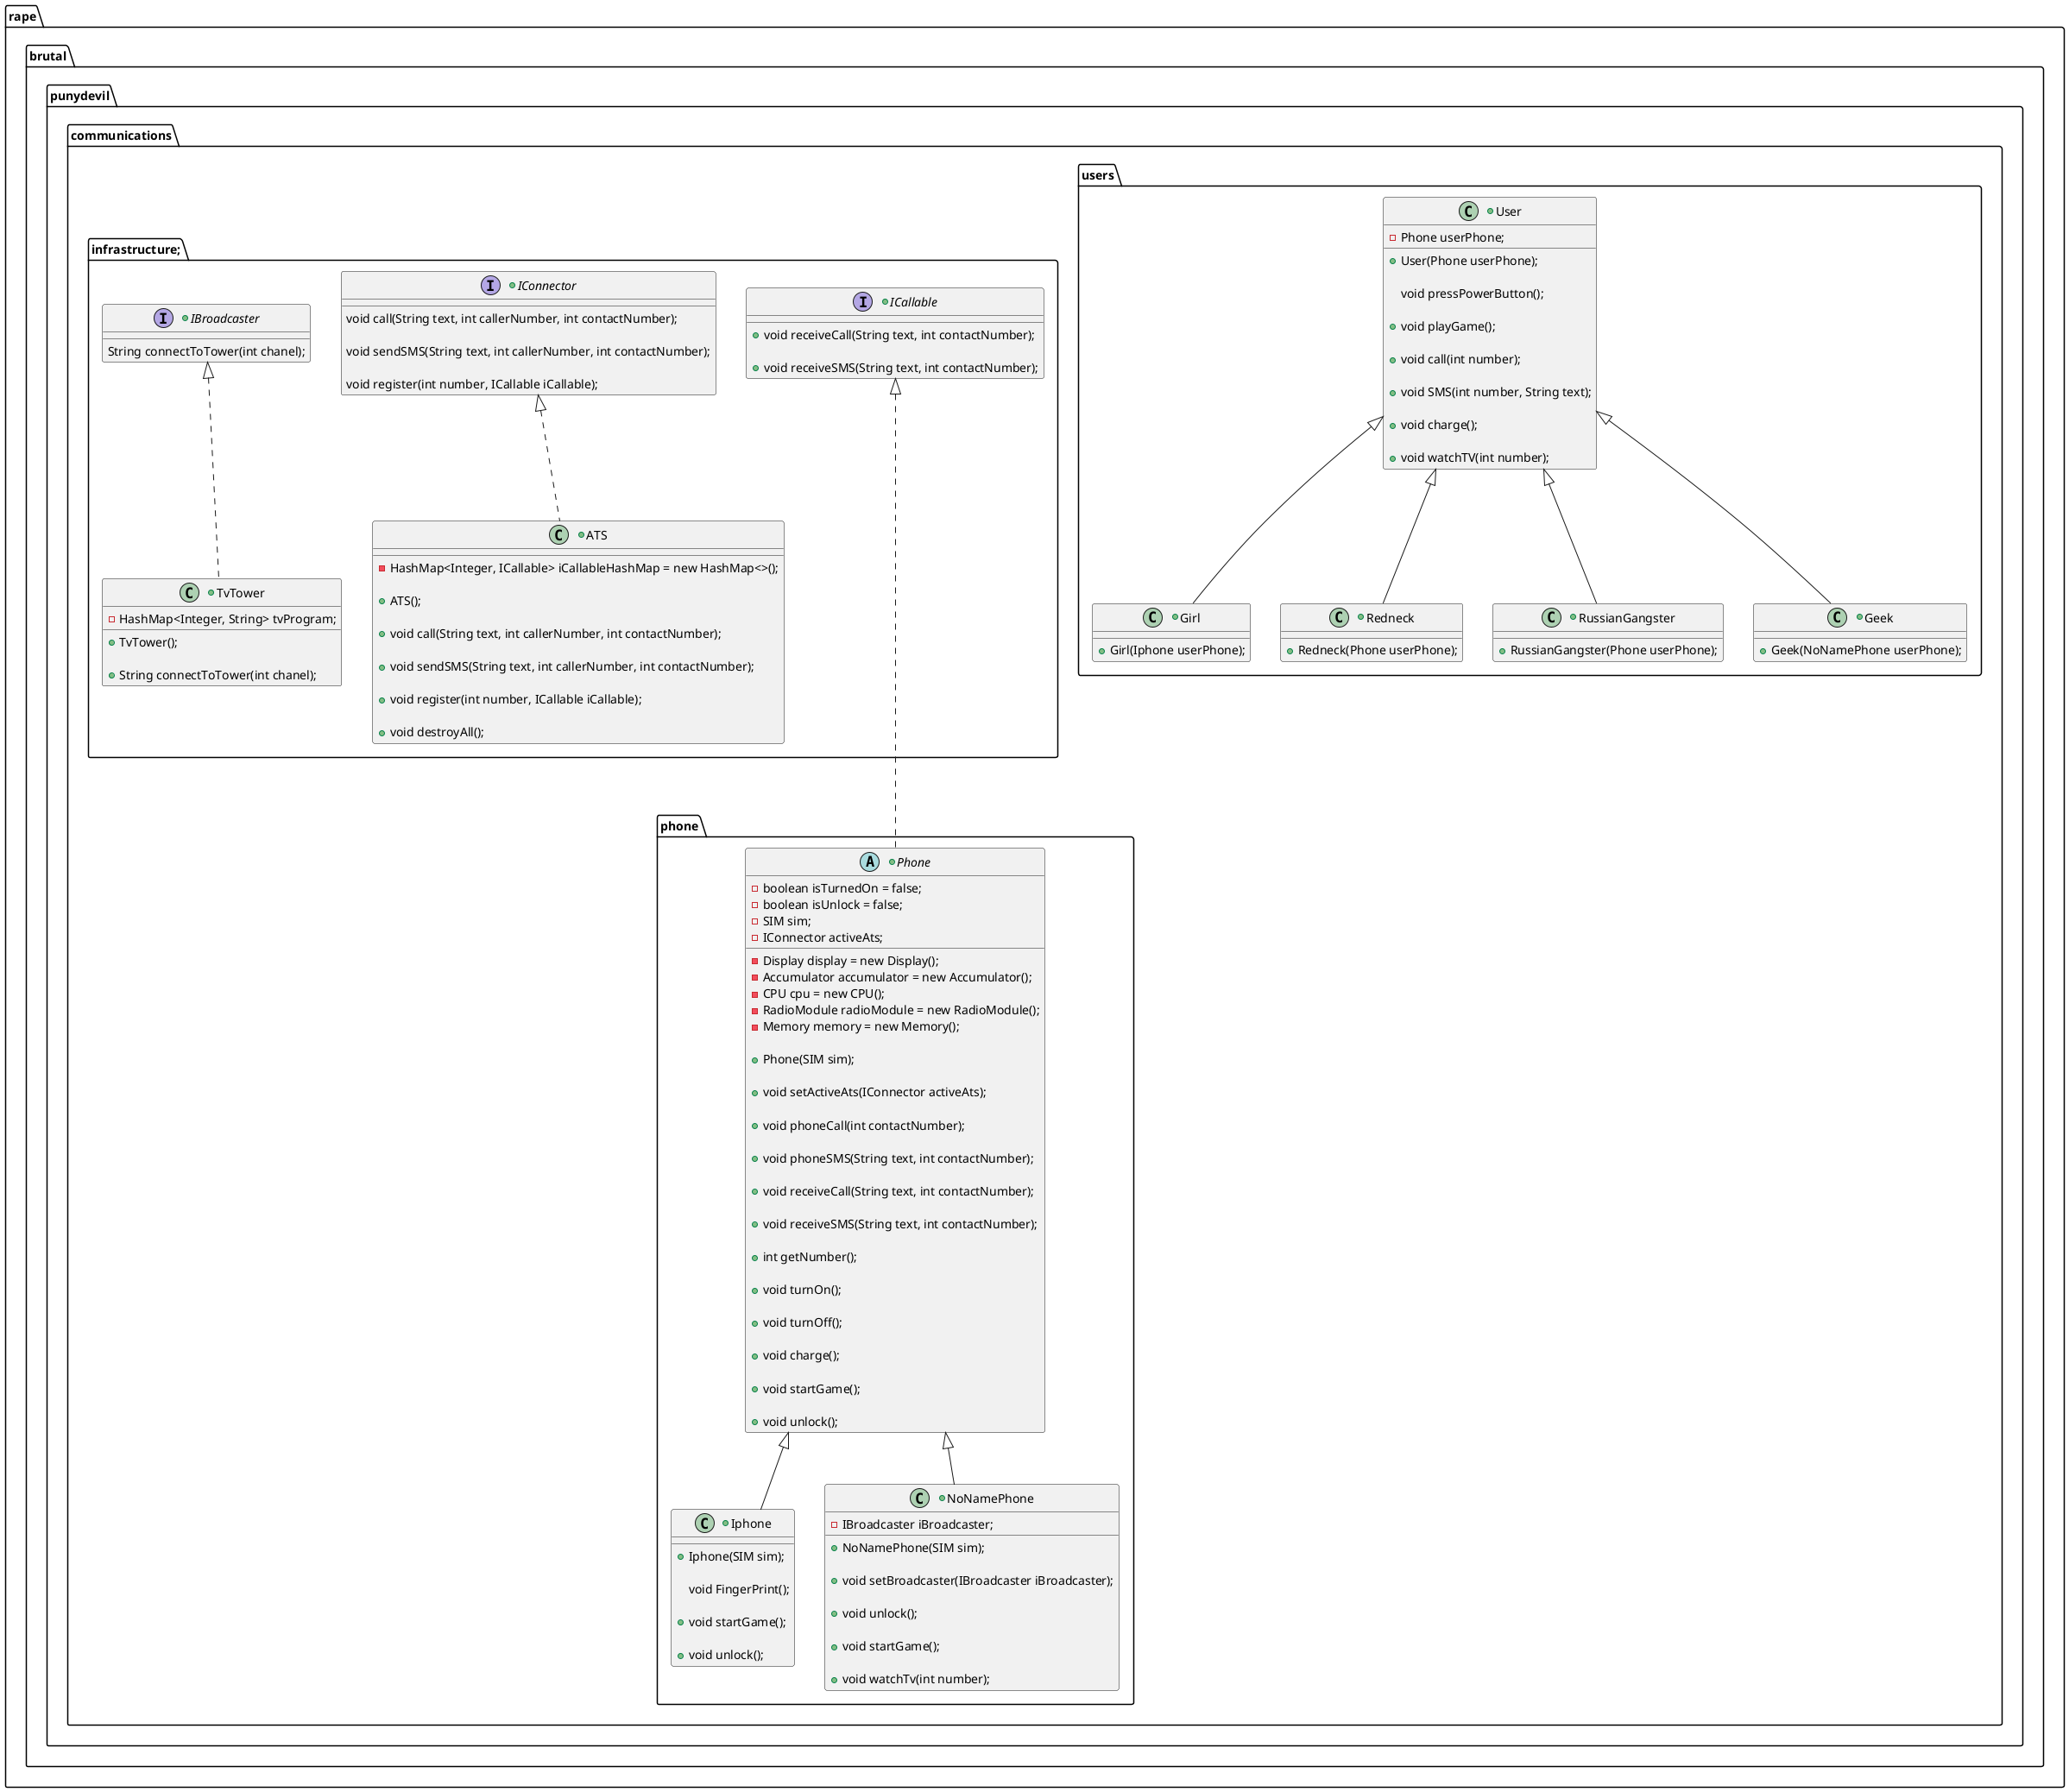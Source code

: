 @startuml

package rape.brutal.punydevil.communications.users {

    +class User {
        -Phone userPhone;
    
        +User(Phone userPhone);
    
        void pressPowerButton();
    
        +void playGame();
    
        +void call(int number);
    
        +void SMS(int number, String text);
    
        +void charge();
    
        +void watchTV(int number);
    }
    
    +class Girl extends User {
        +Girl(Iphone userPhone);
    }
    
    +class Redneck extends User {
        +Redneck(Phone userPhone);
    }
    
    +class RussianGangster extends User {
        +RussianGangster(Phone userPhone);
    }
    
    +class Geek extends User {
        +Geek(NoNamePhone userPhone);
    }

}

package rape.brutal.punydevil.communications.phone {
    +class Iphone extends Phone {
        +Iphone(SIM sim);

        void FingerPrint();

        +void startGame();

        +void unlock();
    }

    +abstract class Phone {
        -boolean isTurnedOn = false;
        -boolean isUnlock = false;
        - SIM sim;
        - IConnector activeAts;
        - Display display = new Display();
        - Accumulator accumulator = new Accumulator();
        - CPU cpu = new CPU();
        - RadioModule radioModule = new RadioModule();
        - Memory memory = new Memory();

        +Phone(SIM sim);

        +void setActiveAts(IConnector activeAts);

        +void phoneCall(int contactNumber);

        +void phoneSMS(String text, int contactNumber);

        +void receiveCall(String text, int contactNumber);

        +void receiveSMS(String text, int contactNumber);

        +int getNumber();

        +void turnOn();

        +void turnOff();

        +void charge();

        +void startGame();

        +void unlock();
    }

    +class NoNamePhone extends Phone {
        -IBroadcaster iBroadcaster;

        +NoNamePhone(SIM sim);

        +void setBroadcaster(IBroadcaster iBroadcaster);

        +void unlock();

        +void startGame();

        +void watchTv(int number);
    }

}

package rape.brutal.punydevil.communications.infrastructure; {

    ICallable <|.... Phone

    +class ATS implements IConnector {
        -HashMap<Integer, ICallable> iCallableHashMap = new HashMap<>();
    
        +ATS();
    
        +void call(String text, int callerNumber, int contactNumber);
    
        +void sendSMS(String text, int callerNumber, int contactNumber);
    
        +void register(int number, ICallable iCallable);
    
        +void destroyAll();
    }
    
    +interface IBroadcaster {
        String connectToTower(int chanel);
    }
    
    +interface ICallable {
        +void receiveCall(String text, int contactNumber);
    
        +void receiveSMS(String text, int contactNumber);
    
    }
    
    +interface IConnector {
        void call(String text, int callerNumber, int contactNumber);
    
        void sendSMS(String text, int callerNumber, int contactNumber);
    
        void register(int number, ICallable iCallable);
    }

    +class TvTower implements IBroadcaster {
        -HashMap<Integer, String> tvProgram;
    
        +TvTower();

        +String connectToTower(int chanel);
    }

}


@enduml